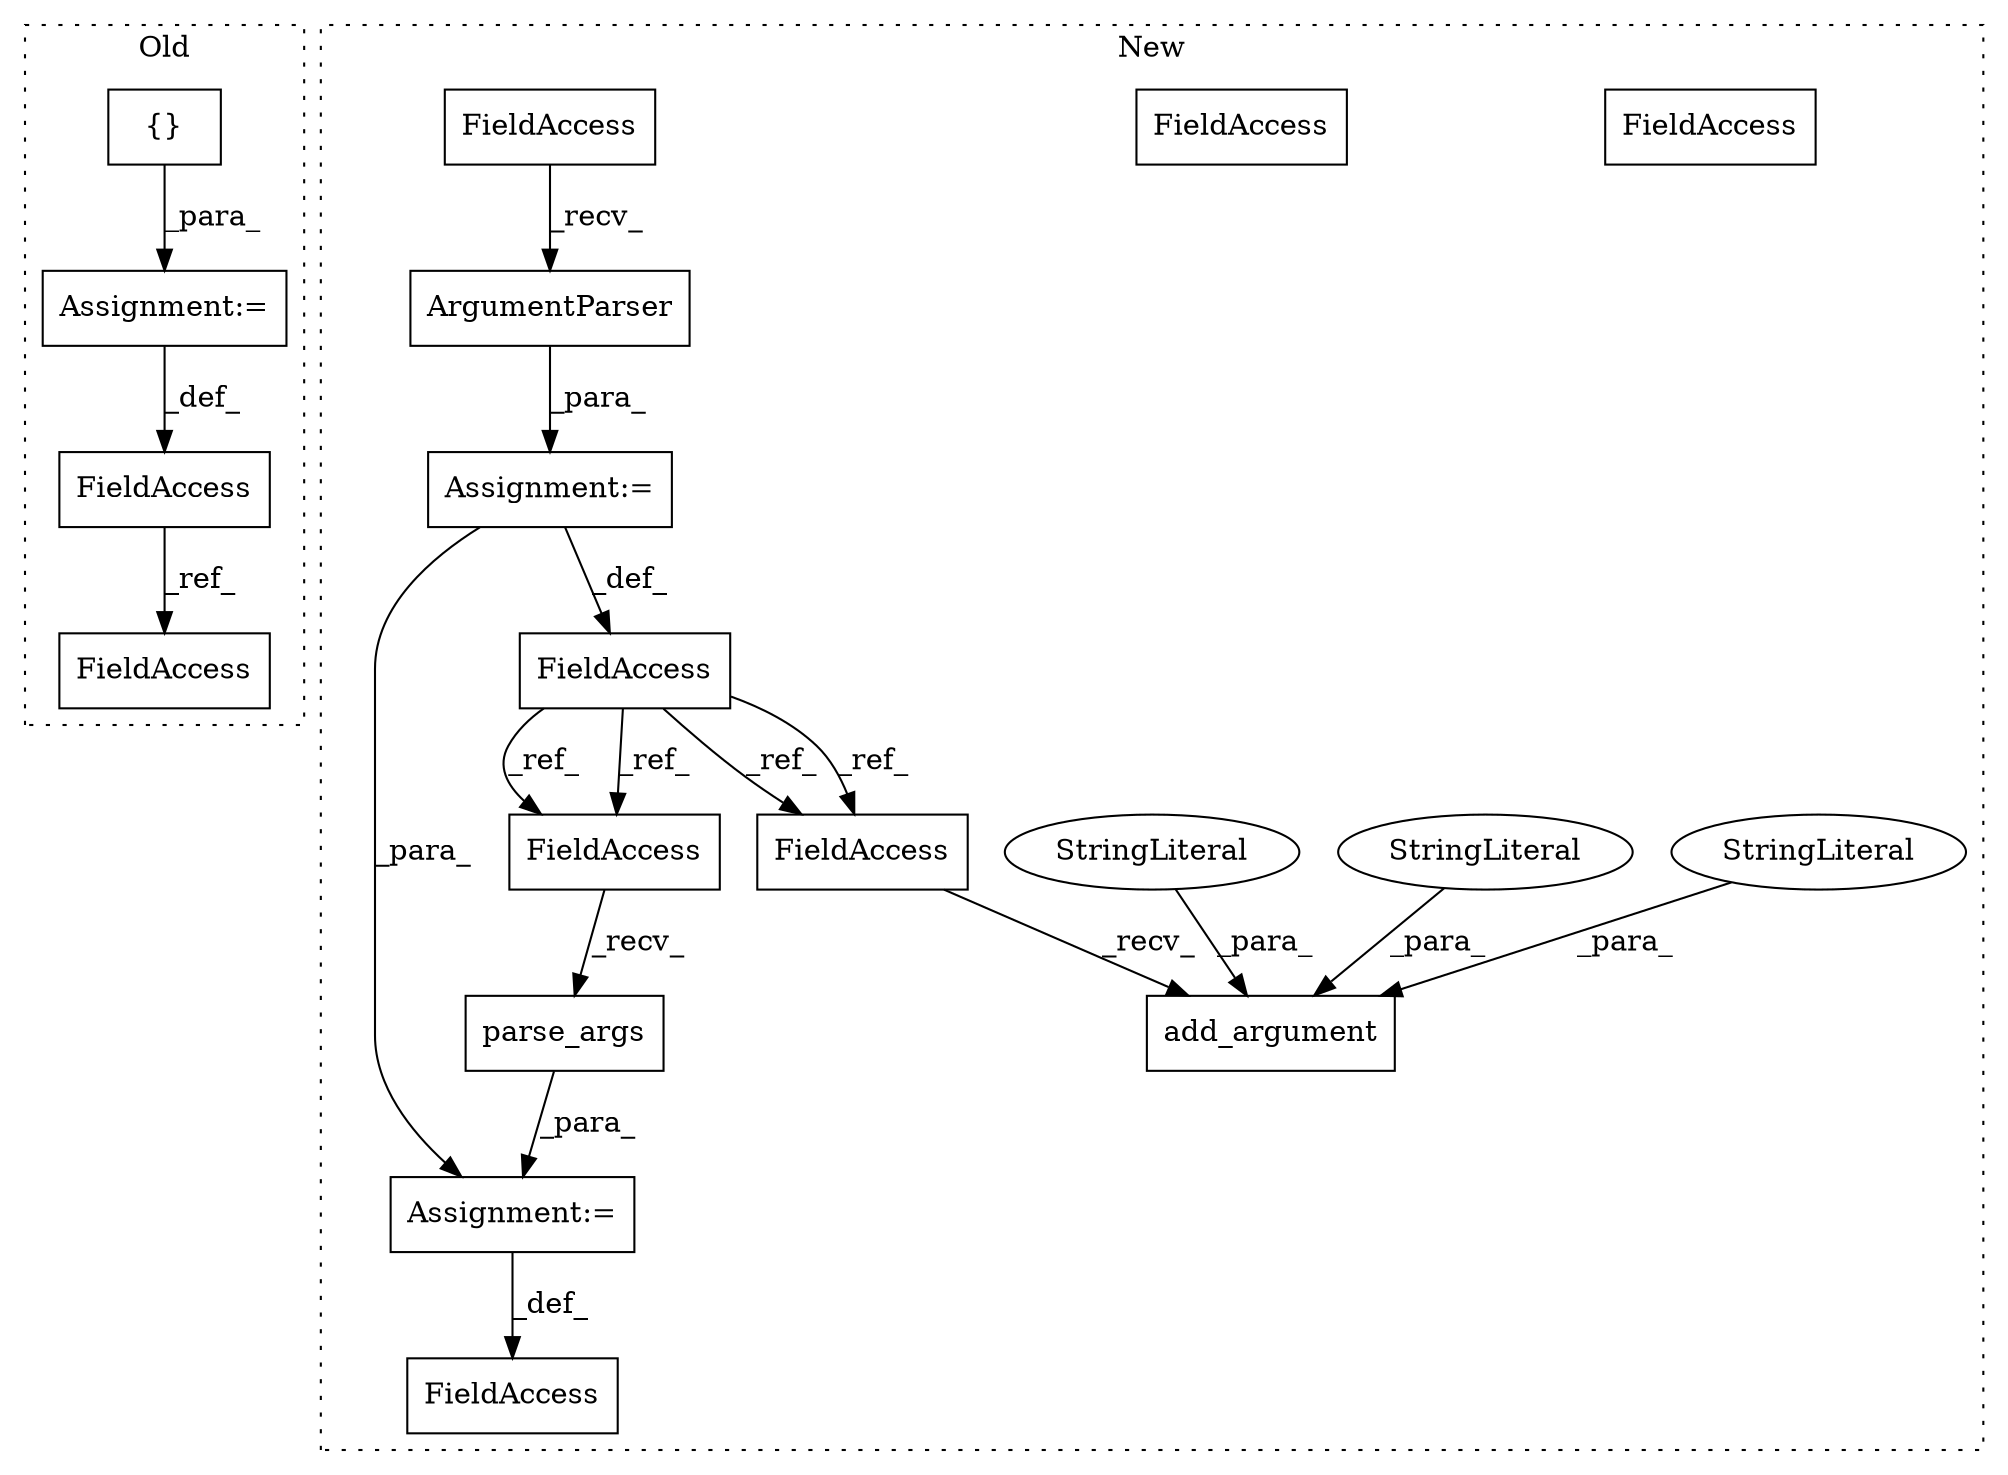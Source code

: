 digraph G {
subgraph cluster0 {
1 [label="{}" a="4" s="746,751" l="1,1" shape="box"];
4 [label="Assignment:=" a="7" s="663" l="1" shape="box"];
16 [label="FieldAccess" a="22" s="657" l="6" shape="box"];
17 [label="FieldAccess" a="22" s="784" l="6" shape="box"];
label = "Old";
style="dotted";
}
subgraph cluster1 {
2 [label="parse_args" a="32" s="738" l="12" shape="box"];
3 [label="Assignment:=" a="7" s="730" l="1" shape="box"];
5 [label="Assignment:=" a="7" s="225" l="1" shape="box"];
6 [label="ArgumentParser" a="32" s="235,296" l="15,1" shape="box"];
7 [label="add_argument" a="32" s="310,382" l="13,1" shape="box"];
8 [label="StringLiteral" a="45" s="339" l="13" shape="ellipse"];
9 [label="StringLiteral" a="45" s="323" l="8" shape="ellipse"];
10 [label="StringLiteral" a="45" s="353" l="29" shape="ellipse"];
11 [label="FieldAccess" a="22" s="219" l="6" shape="box"];
12 [label="FieldAccess" a="22" s="303" l="6" shape="box"];
13 [label="FieldAccess" a="22" s="731" l="6" shape="box"];
14 [label="FieldAccess" a="22" s="726" l="4" shape="box"];
15 [label="FieldAccess" a="22" s="226" l="8" shape="box"];
18 [label="FieldAccess" a="22" s="731" l="6" shape="box"];
19 [label="FieldAccess" a="22" s="303" l="6" shape="box"];
label = "New";
style="dotted";
}
1 -> 4 [label="_para_"];
2 -> 3 [label="_para_"];
3 -> 14 [label="_def_"];
4 -> 16 [label="_def_"];
5 -> 3 [label="_para_"];
5 -> 11 [label="_def_"];
6 -> 5 [label="_para_"];
8 -> 7 [label="_para_"];
9 -> 7 [label="_para_"];
10 -> 7 [label="_para_"];
11 -> 19 [label="_ref_"];
11 -> 18 [label="_ref_"];
11 -> 18 [label="_ref_"];
11 -> 19 [label="_ref_"];
15 -> 6 [label="_recv_"];
16 -> 17 [label="_ref_"];
18 -> 2 [label="_recv_"];
19 -> 7 [label="_recv_"];
}